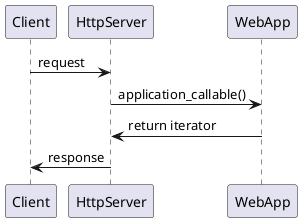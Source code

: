 @startuml

Client -> HttpServer: request

HttpServer -> WebApp: application_callable()
' note right: application_callable(environ, start_response)

' WebApp -> HttpServer: start_response()
' note right: start_response(status, headers, exc_info)

WebApp -> HttpServer: return iterator

HttpServer -> Client: response

@enduml